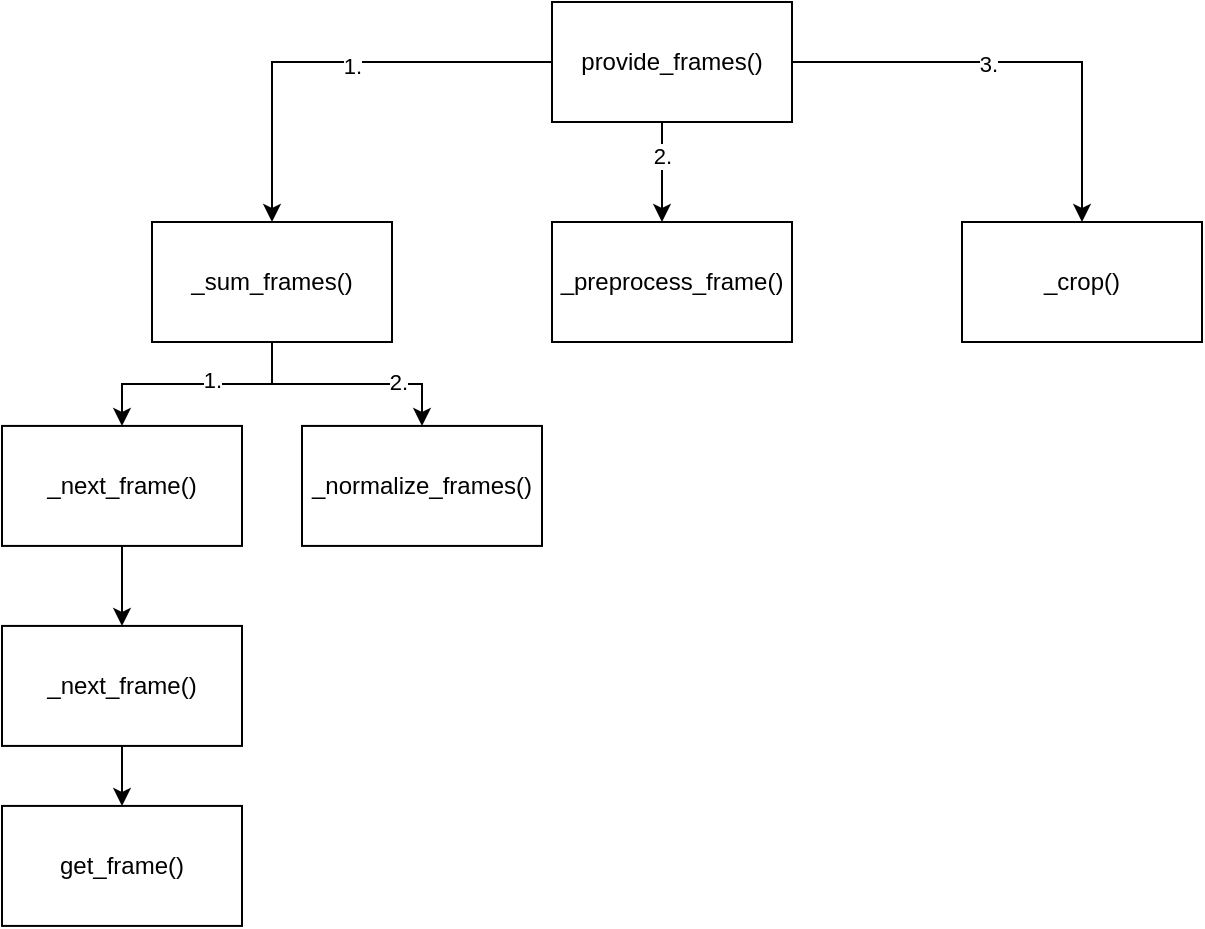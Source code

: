 <mxfile version="21.1.2" type="device">
  <diagram name="Page-1" id="in7VaDy2pO1UJmWhVTE1">
    <mxGraphModel dx="1240" dy="765" grid="1" gridSize="10" guides="1" tooltips="1" connect="1" arrows="1" fold="1" page="1" pageScale="1" pageWidth="827" pageHeight="1169" math="0" shadow="0">
      <root>
        <mxCell id="0" />
        <mxCell id="1" parent="0" />
        <mxCell id="hZ6m_DloQmPj3QOW157z-10" style="edgeStyle=orthogonalEdgeStyle;rounded=0;orthogonalLoop=1;jettySize=auto;html=1;" edge="1" parent="1" source="hZ6m_DloQmPj3QOW157z-2" target="hZ6m_DloQmPj3QOW157z-3">
          <mxGeometry relative="1" as="geometry" />
        </mxCell>
        <mxCell id="hZ6m_DloQmPj3QOW157z-13" value="1." style="edgeLabel;html=1;align=center;verticalAlign=middle;resizable=0;points=[];" vertex="1" connectable="0" parent="hZ6m_DloQmPj3QOW157z-10">
          <mxGeometry x="-0.091" y="2" relative="1" as="geometry">
            <mxPoint as="offset" />
          </mxGeometry>
        </mxCell>
        <mxCell id="hZ6m_DloQmPj3QOW157z-11" style="edgeStyle=orthogonalEdgeStyle;rounded=0;orthogonalLoop=1;jettySize=auto;html=1;" edge="1" parent="1" source="hZ6m_DloQmPj3QOW157z-2" target="hZ6m_DloQmPj3QOW157z-8">
          <mxGeometry relative="1" as="geometry">
            <Array as="points">
              <mxPoint x="420" y="240" />
              <mxPoint x="420" y="240" />
            </Array>
          </mxGeometry>
        </mxCell>
        <mxCell id="hZ6m_DloQmPj3QOW157z-14" value="2." style="edgeLabel;html=1;align=center;verticalAlign=middle;resizable=0;points=[];" vertex="1" connectable="0" parent="hZ6m_DloQmPj3QOW157z-11">
          <mxGeometry x="-0.311" relative="1" as="geometry">
            <mxPoint as="offset" />
          </mxGeometry>
        </mxCell>
        <mxCell id="hZ6m_DloQmPj3QOW157z-12" style="edgeStyle=orthogonalEdgeStyle;rounded=0;orthogonalLoop=1;jettySize=auto;html=1;" edge="1" parent="1" source="hZ6m_DloQmPj3QOW157z-2" target="hZ6m_DloQmPj3QOW157z-9">
          <mxGeometry relative="1" as="geometry" />
        </mxCell>
        <mxCell id="hZ6m_DloQmPj3QOW157z-15" value="3." style="edgeLabel;html=1;align=center;verticalAlign=middle;resizable=0;points=[];" vertex="1" connectable="0" parent="hZ6m_DloQmPj3QOW157z-12">
          <mxGeometry x="-0.134" y="-1" relative="1" as="geometry">
            <mxPoint as="offset" />
          </mxGeometry>
        </mxCell>
        <mxCell id="hZ6m_DloQmPj3QOW157z-2" value="provide_frames()" style="rounded=0;whiteSpace=wrap;html=1;" vertex="1" parent="1">
          <mxGeometry x="365" y="160" width="120" height="60" as="geometry" />
        </mxCell>
        <mxCell id="hZ6m_DloQmPj3QOW157z-16" style="edgeStyle=orthogonalEdgeStyle;rounded=0;orthogonalLoop=1;jettySize=auto;html=1;" edge="1" parent="1" source="hZ6m_DloQmPj3QOW157z-3" target="hZ6m_DloQmPj3QOW157z-4">
          <mxGeometry relative="1" as="geometry" />
        </mxCell>
        <mxCell id="hZ6m_DloQmPj3QOW157z-17" value="1." style="edgeLabel;html=1;align=center;verticalAlign=middle;resizable=0;points=[];" vertex="1" connectable="0" parent="hZ6m_DloQmPj3QOW157z-16">
          <mxGeometry x="-0.13" y="-2" relative="1" as="geometry">
            <mxPoint as="offset" />
          </mxGeometry>
        </mxCell>
        <mxCell id="hZ6m_DloQmPj3QOW157z-18" style="edgeStyle=orthogonalEdgeStyle;rounded=0;orthogonalLoop=1;jettySize=auto;html=1;" edge="1" parent="1" source="hZ6m_DloQmPj3QOW157z-3" target="hZ6m_DloQmPj3QOW157z-7">
          <mxGeometry relative="1" as="geometry" />
        </mxCell>
        <mxCell id="hZ6m_DloQmPj3QOW157z-19" value="2." style="edgeLabel;html=1;align=center;verticalAlign=middle;resizable=0;points=[];" vertex="1" connectable="0" parent="hZ6m_DloQmPj3QOW157z-18">
          <mxGeometry x="0.433" y="1" relative="1" as="geometry">
            <mxPoint as="offset" />
          </mxGeometry>
        </mxCell>
        <mxCell id="hZ6m_DloQmPj3QOW157z-3" value="_sum_frames()" style="rounded=0;whiteSpace=wrap;html=1;" vertex="1" parent="1">
          <mxGeometry x="165" y="270" width="120" height="60" as="geometry" />
        </mxCell>
        <mxCell id="hZ6m_DloQmPj3QOW157z-20" style="edgeStyle=orthogonalEdgeStyle;rounded=0;orthogonalLoop=1;jettySize=auto;html=1;" edge="1" parent="1" source="hZ6m_DloQmPj3QOW157z-4" target="hZ6m_DloQmPj3QOW157z-5">
          <mxGeometry relative="1" as="geometry" />
        </mxCell>
        <mxCell id="hZ6m_DloQmPj3QOW157z-4" value="_next_frame()" style="rounded=0;whiteSpace=wrap;html=1;" vertex="1" parent="1">
          <mxGeometry x="90" y="371.96" width="120" height="60" as="geometry" />
        </mxCell>
        <mxCell id="hZ6m_DloQmPj3QOW157z-21" style="edgeStyle=orthogonalEdgeStyle;rounded=0;orthogonalLoop=1;jettySize=auto;html=1;" edge="1" parent="1" source="hZ6m_DloQmPj3QOW157z-5" target="hZ6m_DloQmPj3QOW157z-6">
          <mxGeometry relative="1" as="geometry" />
        </mxCell>
        <mxCell id="hZ6m_DloQmPj3QOW157z-5" value="_next_frame()" style="rounded=0;whiteSpace=wrap;html=1;" vertex="1" parent="1">
          <mxGeometry x="90" y="471.96" width="120" height="60" as="geometry" />
        </mxCell>
        <mxCell id="hZ6m_DloQmPj3QOW157z-6" value="get_frame()" style="rounded=0;whiteSpace=wrap;html=1;" vertex="1" parent="1">
          <mxGeometry x="90" y="561.96" width="120" height="60" as="geometry" />
        </mxCell>
        <mxCell id="hZ6m_DloQmPj3QOW157z-7" value="_normalize_frames()" style="rounded=0;whiteSpace=wrap;html=1;" vertex="1" parent="1">
          <mxGeometry x="240" y="371.96" width="120" height="60" as="geometry" />
        </mxCell>
        <mxCell id="hZ6m_DloQmPj3QOW157z-8" value="_preprocess_frame()" style="rounded=0;whiteSpace=wrap;html=1;" vertex="1" parent="1">
          <mxGeometry x="365" y="270" width="120" height="60" as="geometry" />
        </mxCell>
        <mxCell id="hZ6m_DloQmPj3QOW157z-9" value="_crop()" style="rounded=0;whiteSpace=wrap;html=1;" vertex="1" parent="1">
          <mxGeometry x="570" y="270" width="120" height="60" as="geometry" />
        </mxCell>
      </root>
    </mxGraphModel>
  </diagram>
</mxfile>
